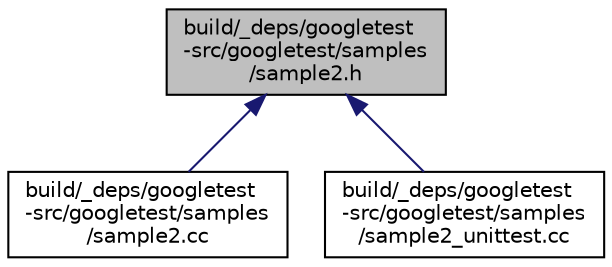 digraph "build/_deps/googletest-src/googletest/samples/sample2.h"
{
 // LATEX_PDF_SIZE
  edge [fontname="Helvetica",fontsize="10",labelfontname="Helvetica",labelfontsize="10"];
  node [fontname="Helvetica",fontsize="10",shape=record];
  Node1 [label="build/_deps/googletest\l-src/googletest/samples\l/sample2.h",height=0.2,width=0.4,color="black", fillcolor="grey75", style="filled", fontcolor="black",tooltip=" "];
  Node1 -> Node2 [dir="back",color="midnightblue",fontsize="10",style="solid"];
  Node2 [label="build/_deps/googletest\l-src/googletest/samples\l/sample2.cc",height=0.2,width=0.4,color="black", fillcolor="white", style="filled",URL="$sample2_8cc.html",tooltip=" "];
  Node1 -> Node3 [dir="back",color="midnightblue",fontsize="10",style="solid"];
  Node3 [label="build/_deps/googletest\l-src/googletest/samples\l/sample2_unittest.cc",height=0.2,width=0.4,color="black", fillcolor="white", style="filled",URL="$sample2__unittest_8cc.html",tooltip=" "];
}
